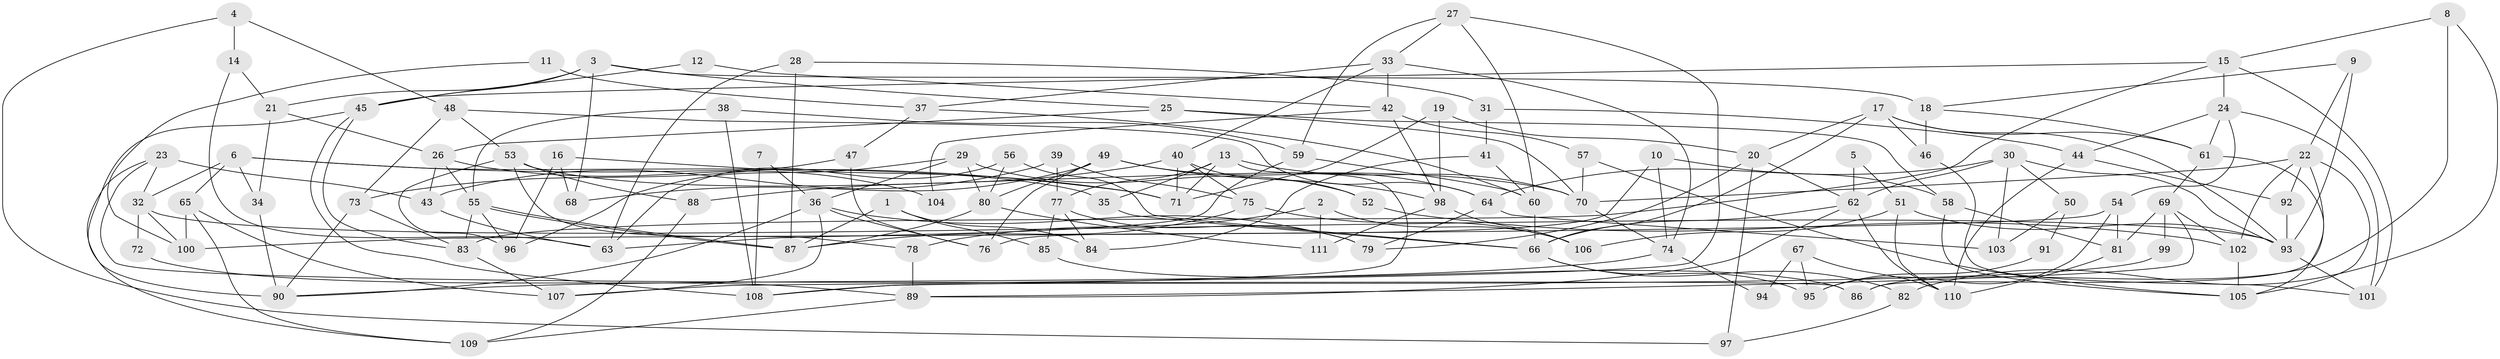 // Generated by graph-tools (version 1.1) at 2025/15/03/09/25 04:15:14]
// undirected, 111 vertices, 222 edges
graph export_dot {
graph [start="1"]
  node [color=gray90,style=filled];
  1;
  2;
  3;
  4;
  5;
  6;
  7;
  8;
  9;
  10;
  11;
  12;
  13;
  14;
  15;
  16;
  17;
  18;
  19;
  20;
  21;
  22;
  23;
  24;
  25;
  26;
  27;
  28;
  29;
  30;
  31;
  32;
  33;
  34;
  35;
  36;
  37;
  38;
  39;
  40;
  41;
  42;
  43;
  44;
  45;
  46;
  47;
  48;
  49;
  50;
  51;
  52;
  53;
  54;
  55;
  56;
  57;
  58;
  59;
  60;
  61;
  62;
  63;
  64;
  65;
  66;
  67;
  68;
  69;
  70;
  71;
  72;
  73;
  74;
  75;
  76;
  77;
  78;
  79;
  80;
  81;
  82;
  83;
  84;
  85;
  86;
  87;
  88;
  89;
  90;
  91;
  92;
  93;
  94;
  95;
  96;
  97;
  98;
  99;
  100;
  101;
  102;
  103;
  104;
  105;
  106;
  107;
  108;
  109;
  110;
  111;
  1 -- 87;
  1 -- 85;
  1 -- 84;
  2 -- 106;
  2 -- 111;
  2 -- 78;
  3 -- 25;
  3 -- 18;
  3 -- 21;
  3 -- 45;
  3 -- 68;
  4 -- 14;
  4 -- 48;
  4 -- 97;
  5 -- 51;
  5 -- 62;
  6 -- 34;
  6 -- 32;
  6 -- 35;
  6 -- 65;
  6 -- 71;
  7 -- 36;
  7 -- 108;
  8 -- 15;
  8 -- 86;
  8 -- 82;
  9 -- 93;
  9 -- 22;
  9 -- 18;
  10 -- 74;
  10 -- 58;
  10 -- 76;
  11 -- 37;
  11 -- 100;
  12 -- 45;
  12 -- 42;
  13 -- 35;
  13 -- 70;
  13 -- 71;
  13 -- 77;
  13 -- 108;
  14 -- 63;
  14 -- 21;
  15 -- 83;
  15 -- 101;
  15 -- 24;
  15 -- 45;
  16 -- 71;
  16 -- 68;
  16 -- 96;
  17 -- 61;
  17 -- 20;
  17 -- 46;
  17 -- 66;
  17 -- 93;
  18 -- 46;
  18 -- 61;
  19 -- 71;
  19 -- 98;
  19 -- 20;
  20 -- 97;
  20 -- 62;
  20 -- 79;
  21 -- 26;
  21 -- 34;
  22 -- 105;
  22 -- 92;
  22 -- 70;
  22 -- 86;
  22 -- 102;
  23 -- 43;
  23 -- 109;
  23 -- 32;
  23 -- 86;
  24 -- 61;
  24 -- 44;
  24 -- 54;
  24 -- 101;
  25 -- 70;
  25 -- 26;
  25 -- 58;
  26 -- 55;
  26 -- 43;
  26 -- 104;
  27 -- 33;
  27 -- 59;
  27 -- 60;
  27 -- 107;
  28 -- 63;
  28 -- 87;
  28 -- 31;
  29 -- 96;
  29 -- 36;
  29 -- 52;
  29 -- 80;
  30 -- 62;
  30 -- 93;
  30 -- 50;
  30 -- 64;
  30 -- 103;
  31 -- 41;
  31 -- 44;
  32 -- 100;
  32 -- 72;
  32 -- 93;
  33 -- 74;
  33 -- 40;
  33 -- 37;
  33 -- 42;
  34 -- 90;
  35 -- 66;
  36 -- 107;
  36 -- 76;
  36 -- 79;
  36 -- 90;
  37 -- 47;
  37 -- 60;
  38 -- 108;
  38 -- 55;
  38 -- 59;
  39 -- 77;
  39 -- 75;
  39 -- 43;
  40 -- 52;
  40 -- 71;
  40 -- 75;
  40 -- 88;
  41 -- 60;
  41 -- 84;
  42 -- 57;
  42 -- 98;
  42 -- 104;
  43 -- 63;
  44 -- 92;
  44 -- 110;
  45 -- 83;
  45 -- 90;
  45 -- 108;
  46 -- 101;
  47 -- 76;
  47 -- 73;
  48 -- 53;
  48 -- 64;
  48 -- 73;
  49 -- 80;
  49 -- 64;
  49 -- 68;
  49 -- 76;
  49 -- 98;
  50 -- 103;
  50 -- 91;
  51 -- 93;
  51 -- 110;
  51 -- 106;
  52 -- 102;
  53 -- 96;
  53 -- 78;
  53 -- 70;
  53 -- 88;
  54 -- 81;
  54 -- 95;
  54 -- 100;
  55 -- 83;
  55 -- 87;
  55 -- 87;
  55 -- 96;
  56 -- 66;
  56 -- 80;
  56 -- 63;
  57 -- 105;
  57 -- 70;
  58 -- 105;
  58 -- 81;
  59 -- 60;
  59 -- 63;
  60 -- 66;
  61 -- 69;
  61 -- 105;
  62 -- 66;
  62 -- 89;
  62 -- 110;
  64 -- 79;
  64 -- 103;
  65 -- 107;
  65 -- 100;
  65 -- 109;
  66 -- 82;
  66 -- 95;
  67 -- 110;
  67 -- 95;
  67 -- 94;
  69 -- 81;
  69 -- 89;
  69 -- 99;
  69 -- 102;
  70 -- 74;
  72 -- 89;
  73 -- 90;
  73 -- 83;
  74 -- 90;
  74 -- 94;
  75 -- 106;
  75 -- 87;
  77 -- 79;
  77 -- 84;
  77 -- 85;
  78 -- 89;
  80 -- 87;
  80 -- 111;
  81 -- 110;
  82 -- 97;
  83 -- 107;
  85 -- 86;
  88 -- 109;
  89 -- 109;
  91 -- 95;
  92 -- 93;
  93 -- 101;
  98 -- 106;
  98 -- 111;
  99 -- 108;
  102 -- 105;
}
